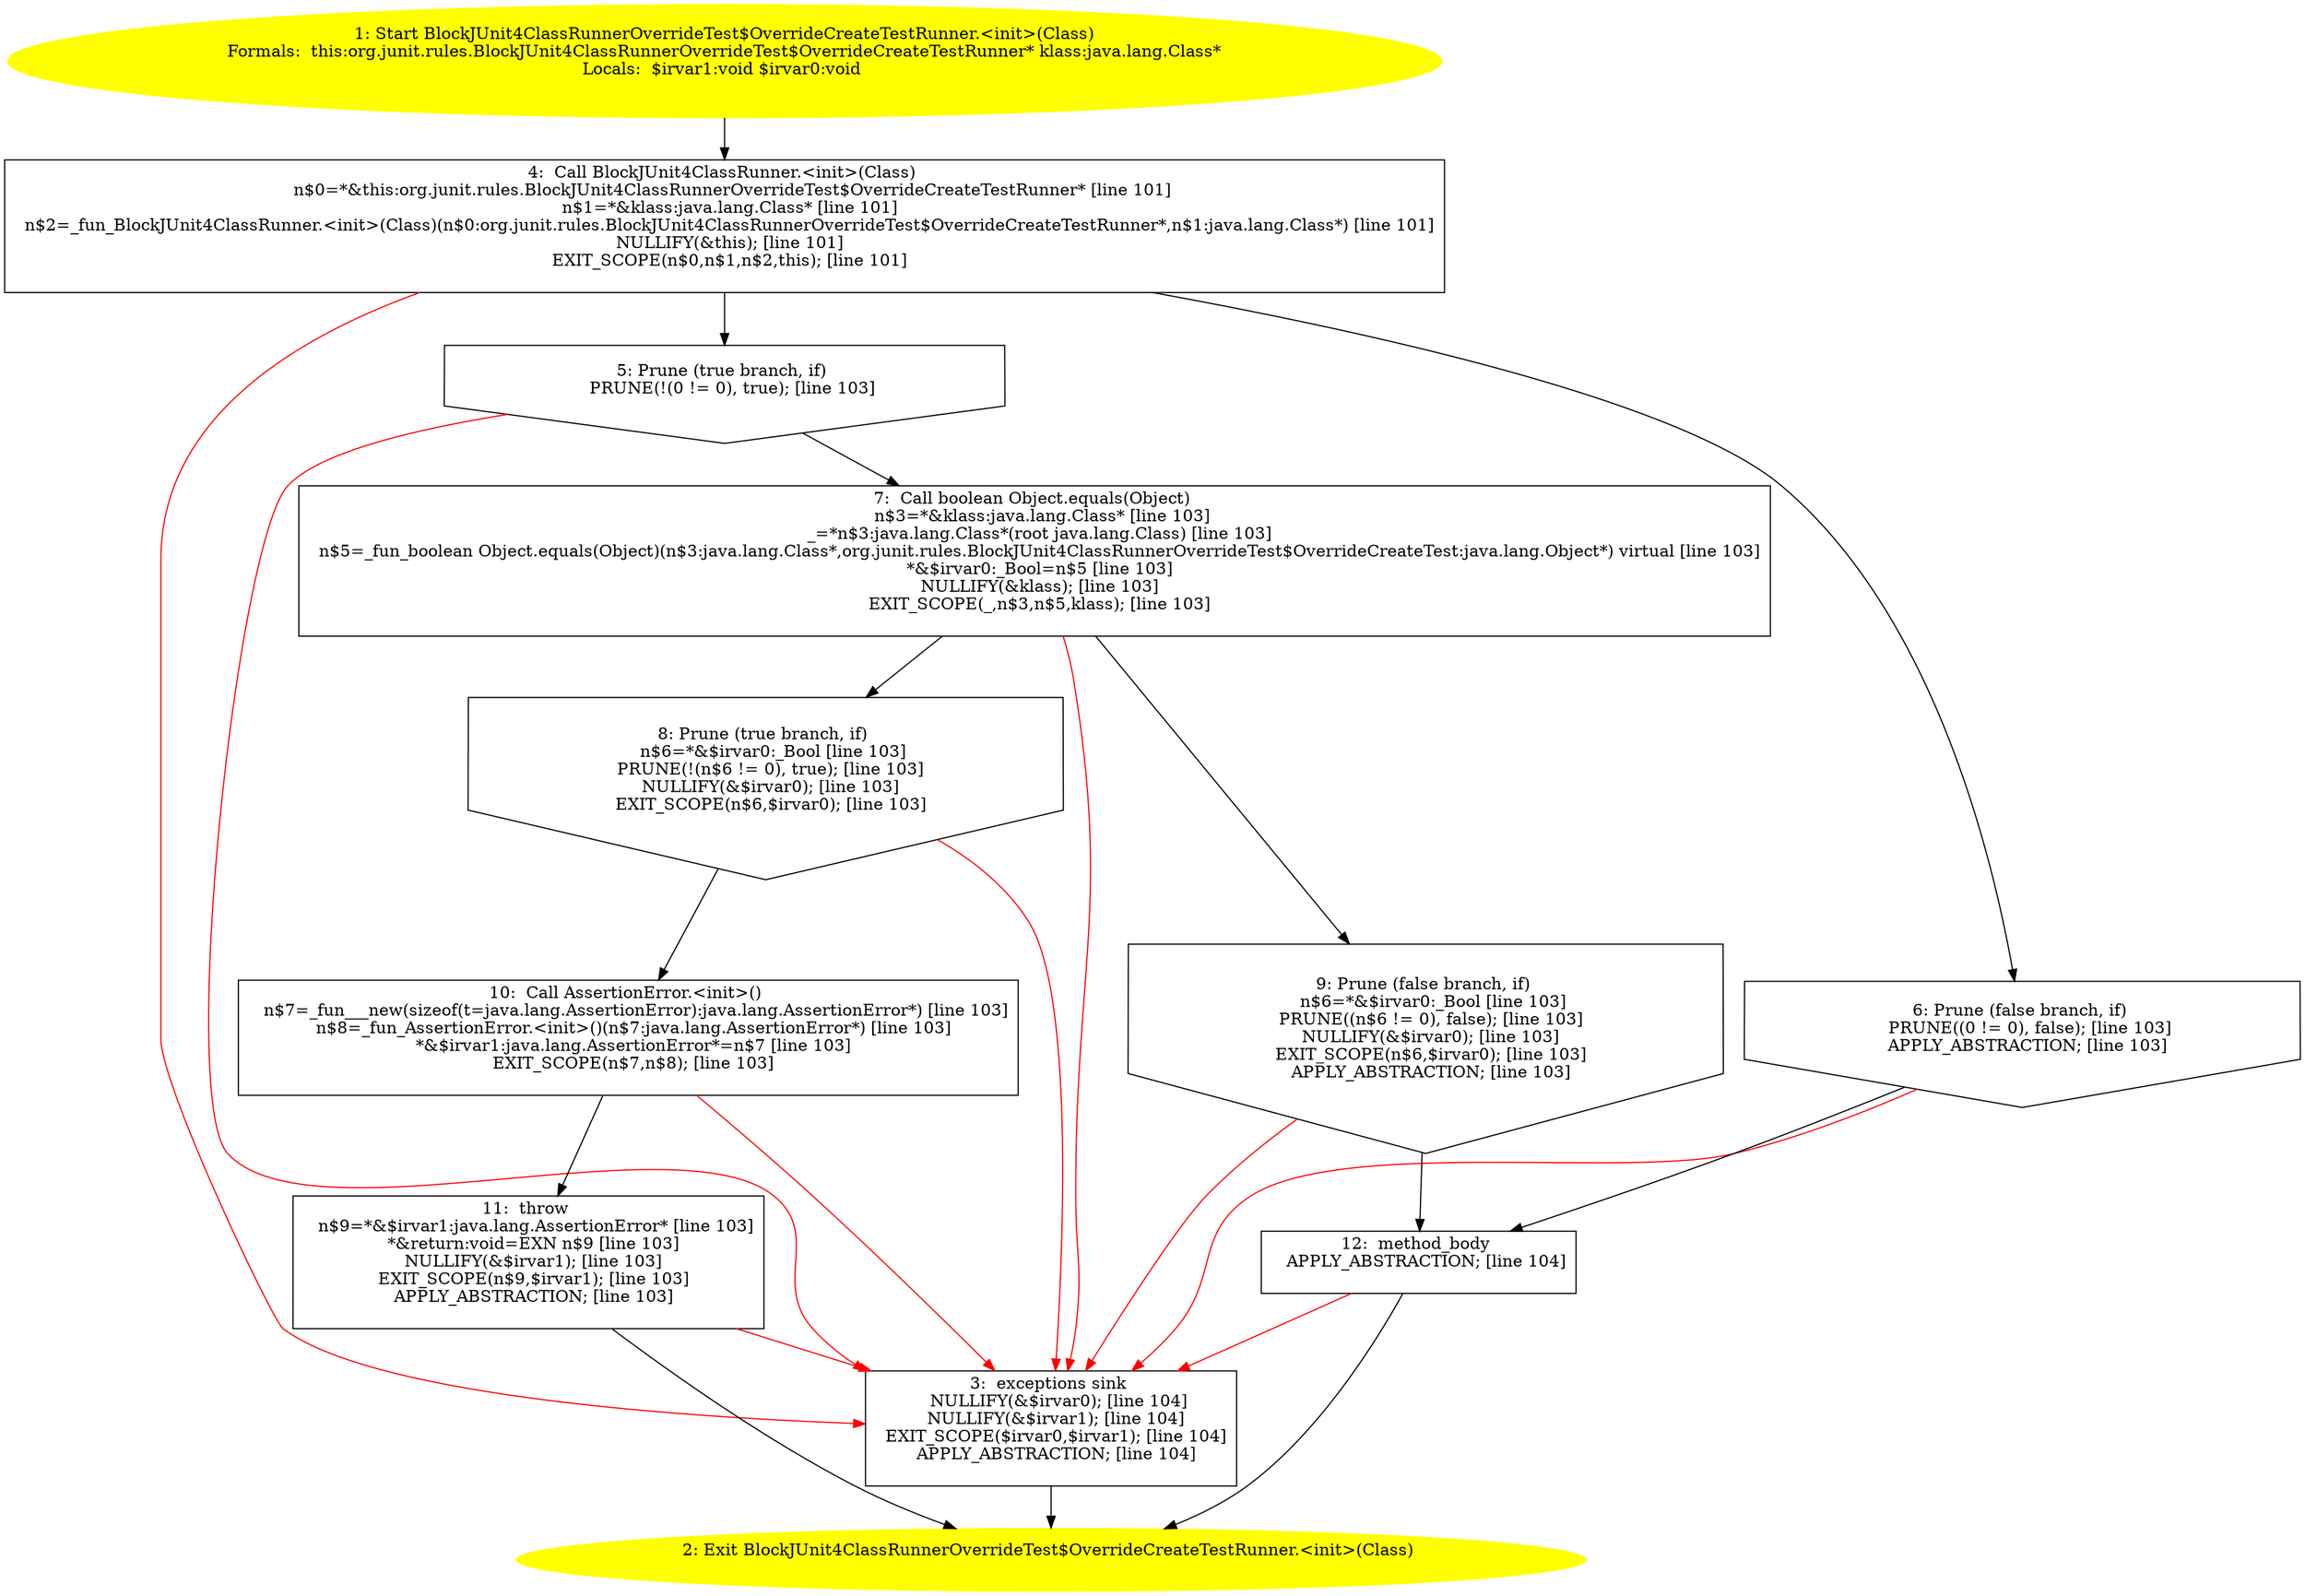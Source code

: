 /* @generated */
digraph cfg {
"org.junit.rules.BlockJUnit4ClassRunnerOverrideTest$OverrideCreateTestRunner.<init>(java.lang.Class).95f8ccfa535dc25abc914c0a66e37e85_1" [label="1: Start BlockJUnit4ClassRunnerOverrideTest$OverrideCreateTestRunner.<init>(Class)\nFormals:  this:org.junit.rules.BlockJUnit4ClassRunnerOverrideTest$OverrideCreateTestRunner* klass:java.lang.Class*\nLocals:  $irvar1:void $irvar0:void \n  " color=yellow style=filled]
	

	 "org.junit.rules.BlockJUnit4ClassRunnerOverrideTest$OverrideCreateTestRunner.<init>(java.lang.Class).95f8ccfa535dc25abc914c0a66e37e85_1" -> "org.junit.rules.BlockJUnit4ClassRunnerOverrideTest$OverrideCreateTestRunner.<init>(java.lang.Class).95f8ccfa535dc25abc914c0a66e37e85_4" ;
"org.junit.rules.BlockJUnit4ClassRunnerOverrideTest$OverrideCreateTestRunner.<init>(java.lang.Class).95f8ccfa535dc25abc914c0a66e37e85_2" [label="2: Exit BlockJUnit4ClassRunnerOverrideTest$OverrideCreateTestRunner.<init>(Class) \n  " color=yellow style=filled]
	

"org.junit.rules.BlockJUnit4ClassRunnerOverrideTest$OverrideCreateTestRunner.<init>(java.lang.Class).95f8ccfa535dc25abc914c0a66e37e85_3" [label="3:  exceptions sink \n   NULLIFY(&$irvar0); [line 104]\n  NULLIFY(&$irvar1); [line 104]\n  EXIT_SCOPE($irvar0,$irvar1); [line 104]\n  APPLY_ABSTRACTION; [line 104]\n " shape="box"]
	

	 "org.junit.rules.BlockJUnit4ClassRunnerOverrideTest$OverrideCreateTestRunner.<init>(java.lang.Class).95f8ccfa535dc25abc914c0a66e37e85_3" -> "org.junit.rules.BlockJUnit4ClassRunnerOverrideTest$OverrideCreateTestRunner.<init>(java.lang.Class).95f8ccfa535dc25abc914c0a66e37e85_2" ;
"org.junit.rules.BlockJUnit4ClassRunnerOverrideTest$OverrideCreateTestRunner.<init>(java.lang.Class).95f8ccfa535dc25abc914c0a66e37e85_4" [label="4:  Call BlockJUnit4ClassRunner.<init>(Class) \n   n$0=*&this:org.junit.rules.BlockJUnit4ClassRunnerOverrideTest$OverrideCreateTestRunner* [line 101]\n  n$1=*&klass:java.lang.Class* [line 101]\n  n$2=_fun_BlockJUnit4ClassRunner.<init>(Class)(n$0:org.junit.rules.BlockJUnit4ClassRunnerOverrideTest$OverrideCreateTestRunner*,n$1:java.lang.Class*) [line 101]\n  NULLIFY(&this); [line 101]\n  EXIT_SCOPE(n$0,n$1,n$2,this); [line 101]\n " shape="box"]
	

	 "org.junit.rules.BlockJUnit4ClassRunnerOverrideTest$OverrideCreateTestRunner.<init>(java.lang.Class).95f8ccfa535dc25abc914c0a66e37e85_4" -> "org.junit.rules.BlockJUnit4ClassRunnerOverrideTest$OverrideCreateTestRunner.<init>(java.lang.Class).95f8ccfa535dc25abc914c0a66e37e85_5" ;
	 "org.junit.rules.BlockJUnit4ClassRunnerOverrideTest$OverrideCreateTestRunner.<init>(java.lang.Class).95f8ccfa535dc25abc914c0a66e37e85_4" -> "org.junit.rules.BlockJUnit4ClassRunnerOverrideTest$OverrideCreateTestRunner.<init>(java.lang.Class).95f8ccfa535dc25abc914c0a66e37e85_6" ;
	 "org.junit.rules.BlockJUnit4ClassRunnerOverrideTest$OverrideCreateTestRunner.<init>(java.lang.Class).95f8ccfa535dc25abc914c0a66e37e85_4" -> "org.junit.rules.BlockJUnit4ClassRunnerOverrideTest$OverrideCreateTestRunner.<init>(java.lang.Class).95f8ccfa535dc25abc914c0a66e37e85_3" [color="red" ];
"org.junit.rules.BlockJUnit4ClassRunnerOverrideTest$OverrideCreateTestRunner.<init>(java.lang.Class).95f8ccfa535dc25abc914c0a66e37e85_5" [label="5: Prune (true branch, if) \n   PRUNE(!(0 != 0), true); [line 103]\n " shape="invhouse"]
	

	 "org.junit.rules.BlockJUnit4ClassRunnerOverrideTest$OverrideCreateTestRunner.<init>(java.lang.Class).95f8ccfa535dc25abc914c0a66e37e85_5" -> "org.junit.rules.BlockJUnit4ClassRunnerOverrideTest$OverrideCreateTestRunner.<init>(java.lang.Class).95f8ccfa535dc25abc914c0a66e37e85_7" ;
	 "org.junit.rules.BlockJUnit4ClassRunnerOverrideTest$OverrideCreateTestRunner.<init>(java.lang.Class).95f8ccfa535dc25abc914c0a66e37e85_5" -> "org.junit.rules.BlockJUnit4ClassRunnerOverrideTest$OverrideCreateTestRunner.<init>(java.lang.Class).95f8ccfa535dc25abc914c0a66e37e85_3" [color="red" ];
"org.junit.rules.BlockJUnit4ClassRunnerOverrideTest$OverrideCreateTestRunner.<init>(java.lang.Class).95f8ccfa535dc25abc914c0a66e37e85_6" [label="6: Prune (false branch, if) \n   PRUNE((0 != 0), false); [line 103]\n  APPLY_ABSTRACTION; [line 103]\n " shape="invhouse"]
	

	 "org.junit.rules.BlockJUnit4ClassRunnerOverrideTest$OverrideCreateTestRunner.<init>(java.lang.Class).95f8ccfa535dc25abc914c0a66e37e85_6" -> "org.junit.rules.BlockJUnit4ClassRunnerOverrideTest$OverrideCreateTestRunner.<init>(java.lang.Class).95f8ccfa535dc25abc914c0a66e37e85_12" ;
	 "org.junit.rules.BlockJUnit4ClassRunnerOverrideTest$OverrideCreateTestRunner.<init>(java.lang.Class).95f8ccfa535dc25abc914c0a66e37e85_6" -> "org.junit.rules.BlockJUnit4ClassRunnerOverrideTest$OverrideCreateTestRunner.<init>(java.lang.Class).95f8ccfa535dc25abc914c0a66e37e85_3" [color="red" ];
"org.junit.rules.BlockJUnit4ClassRunnerOverrideTest$OverrideCreateTestRunner.<init>(java.lang.Class).95f8ccfa535dc25abc914c0a66e37e85_7" [label="7:  Call boolean Object.equals(Object) \n   n$3=*&klass:java.lang.Class* [line 103]\n  _=*n$3:java.lang.Class*(root java.lang.Class) [line 103]\n  n$5=_fun_boolean Object.equals(Object)(n$3:java.lang.Class*,org.junit.rules.BlockJUnit4ClassRunnerOverrideTest$OverrideCreateTest:java.lang.Object*) virtual [line 103]\n  *&$irvar0:_Bool=n$5 [line 103]\n  NULLIFY(&klass); [line 103]\n  EXIT_SCOPE(_,n$3,n$5,klass); [line 103]\n " shape="box"]
	

	 "org.junit.rules.BlockJUnit4ClassRunnerOverrideTest$OverrideCreateTestRunner.<init>(java.lang.Class).95f8ccfa535dc25abc914c0a66e37e85_7" -> "org.junit.rules.BlockJUnit4ClassRunnerOverrideTest$OverrideCreateTestRunner.<init>(java.lang.Class).95f8ccfa535dc25abc914c0a66e37e85_8" ;
	 "org.junit.rules.BlockJUnit4ClassRunnerOverrideTest$OverrideCreateTestRunner.<init>(java.lang.Class).95f8ccfa535dc25abc914c0a66e37e85_7" -> "org.junit.rules.BlockJUnit4ClassRunnerOverrideTest$OverrideCreateTestRunner.<init>(java.lang.Class).95f8ccfa535dc25abc914c0a66e37e85_9" ;
	 "org.junit.rules.BlockJUnit4ClassRunnerOverrideTest$OverrideCreateTestRunner.<init>(java.lang.Class).95f8ccfa535dc25abc914c0a66e37e85_7" -> "org.junit.rules.BlockJUnit4ClassRunnerOverrideTest$OverrideCreateTestRunner.<init>(java.lang.Class).95f8ccfa535dc25abc914c0a66e37e85_3" [color="red" ];
"org.junit.rules.BlockJUnit4ClassRunnerOverrideTest$OverrideCreateTestRunner.<init>(java.lang.Class).95f8ccfa535dc25abc914c0a66e37e85_8" [label="8: Prune (true branch, if) \n   n$6=*&$irvar0:_Bool [line 103]\n  PRUNE(!(n$6 != 0), true); [line 103]\n  NULLIFY(&$irvar0); [line 103]\n  EXIT_SCOPE(n$6,$irvar0); [line 103]\n " shape="invhouse"]
	

	 "org.junit.rules.BlockJUnit4ClassRunnerOverrideTest$OverrideCreateTestRunner.<init>(java.lang.Class).95f8ccfa535dc25abc914c0a66e37e85_8" -> "org.junit.rules.BlockJUnit4ClassRunnerOverrideTest$OverrideCreateTestRunner.<init>(java.lang.Class).95f8ccfa535dc25abc914c0a66e37e85_10" ;
	 "org.junit.rules.BlockJUnit4ClassRunnerOverrideTest$OverrideCreateTestRunner.<init>(java.lang.Class).95f8ccfa535dc25abc914c0a66e37e85_8" -> "org.junit.rules.BlockJUnit4ClassRunnerOverrideTest$OverrideCreateTestRunner.<init>(java.lang.Class).95f8ccfa535dc25abc914c0a66e37e85_3" [color="red" ];
"org.junit.rules.BlockJUnit4ClassRunnerOverrideTest$OverrideCreateTestRunner.<init>(java.lang.Class).95f8ccfa535dc25abc914c0a66e37e85_9" [label="9: Prune (false branch, if) \n   n$6=*&$irvar0:_Bool [line 103]\n  PRUNE((n$6 != 0), false); [line 103]\n  NULLIFY(&$irvar0); [line 103]\n  EXIT_SCOPE(n$6,$irvar0); [line 103]\n  APPLY_ABSTRACTION; [line 103]\n " shape="invhouse"]
	

	 "org.junit.rules.BlockJUnit4ClassRunnerOverrideTest$OverrideCreateTestRunner.<init>(java.lang.Class).95f8ccfa535dc25abc914c0a66e37e85_9" -> "org.junit.rules.BlockJUnit4ClassRunnerOverrideTest$OverrideCreateTestRunner.<init>(java.lang.Class).95f8ccfa535dc25abc914c0a66e37e85_12" ;
	 "org.junit.rules.BlockJUnit4ClassRunnerOverrideTest$OverrideCreateTestRunner.<init>(java.lang.Class).95f8ccfa535dc25abc914c0a66e37e85_9" -> "org.junit.rules.BlockJUnit4ClassRunnerOverrideTest$OverrideCreateTestRunner.<init>(java.lang.Class).95f8ccfa535dc25abc914c0a66e37e85_3" [color="red" ];
"org.junit.rules.BlockJUnit4ClassRunnerOverrideTest$OverrideCreateTestRunner.<init>(java.lang.Class).95f8ccfa535dc25abc914c0a66e37e85_10" [label="10:  Call AssertionError.<init>() \n   n$7=_fun___new(sizeof(t=java.lang.AssertionError):java.lang.AssertionError*) [line 103]\n  n$8=_fun_AssertionError.<init>()(n$7:java.lang.AssertionError*) [line 103]\n  *&$irvar1:java.lang.AssertionError*=n$7 [line 103]\n  EXIT_SCOPE(n$7,n$8); [line 103]\n " shape="box"]
	

	 "org.junit.rules.BlockJUnit4ClassRunnerOverrideTest$OverrideCreateTestRunner.<init>(java.lang.Class).95f8ccfa535dc25abc914c0a66e37e85_10" -> "org.junit.rules.BlockJUnit4ClassRunnerOverrideTest$OverrideCreateTestRunner.<init>(java.lang.Class).95f8ccfa535dc25abc914c0a66e37e85_11" ;
	 "org.junit.rules.BlockJUnit4ClassRunnerOverrideTest$OverrideCreateTestRunner.<init>(java.lang.Class).95f8ccfa535dc25abc914c0a66e37e85_10" -> "org.junit.rules.BlockJUnit4ClassRunnerOverrideTest$OverrideCreateTestRunner.<init>(java.lang.Class).95f8ccfa535dc25abc914c0a66e37e85_3" [color="red" ];
"org.junit.rules.BlockJUnit4ClassRunnerOverrideTest$OverrideCreateTestRunner.<init>(java.lang.Class).95f8ccfa535dc25abc914c0a66e37e85_11" [label="11:  throw \n   n$9=*&$irvar1:java.lang.AssertionError* [line 103]\n  *&return:void=EXN n$9 [line 103]\n  NULLIFY(&$irvar1); [line 103]\n  EXIT_SCOPE(n$9,$irvar1); [line 103]\n  APPLY_ABSTRACTION; [line 103]\n " shape="box"]
	

	 "org.junit.rules.BlockJUnit4ClassRunnerOverrideTest$OverrideCreateTestRunner.<init>(java.lang.Class).95f8ccfa535dc25abc914c0a66e37e85_11" -> "org.junit.rules.BlockJUnit4ClassRunnerOverrideTest$OverrideCreateTestRunner.<init>(java.lang.Class).95f8ccfa535dc25abc914c0a66e37e85_2" ;
	 "org.junit.rules.BlockJUnit4ClassRunnerOverrideTest$OverrideCreateTestRunner.<init>(java.lang.Class).95f8ccfa535dc25abc914c0a66e37e85_11" -> "org.junit.rules.BlockJUnit4ClassRunnerOverrideTest$OverrideCreateTestRunner.<init>(java.lang.Class).95f8ccfa535dc25abc914c0a66e37e85_3" [color="red" ];
"org.junit.rules.BlockJUnit4ClassRunnerOverrideTest$OverrideCreateTestRunner.<init>(java.lang.Class).95f8ccfa535dc25abc914c0a66e37e85_12" [label="12:  method_body \n   APPLY_ABSTRACTION; [line 104]\n " shape="box"]
	

	 "org.junit.rules.BlockJUnit4ClassRunnerOverrideTest$OverrideCreateTestRunner.<init>(java.lang.Class).95f8ccfa535dc25abc914c0a66e37e85_12" -> "org.junit.rules.BlockJUnit4ClassRunnerOverrideTest$OverrideCreateTestRunner.<init>(java.lang.Class).95f8ccfa535dc25abc914c0a66e37e85_2" ;
	 "org.junit.rules.BlockJUnit4ClassRunnerOverrideTest$OverrideCreateTestRunner.<init>(java.lang.Class).95f8ccfa535dc25abc914c0a66e37e85_12" -> "org.junit.rules.BlockJUnit4ClassRunnerOverrideTest$OverrideCreateTestRunner.<init>(java.lang.Class).95f8ccfa535dc25abc914c0a66e37e85_3" [color="red" ];
}
